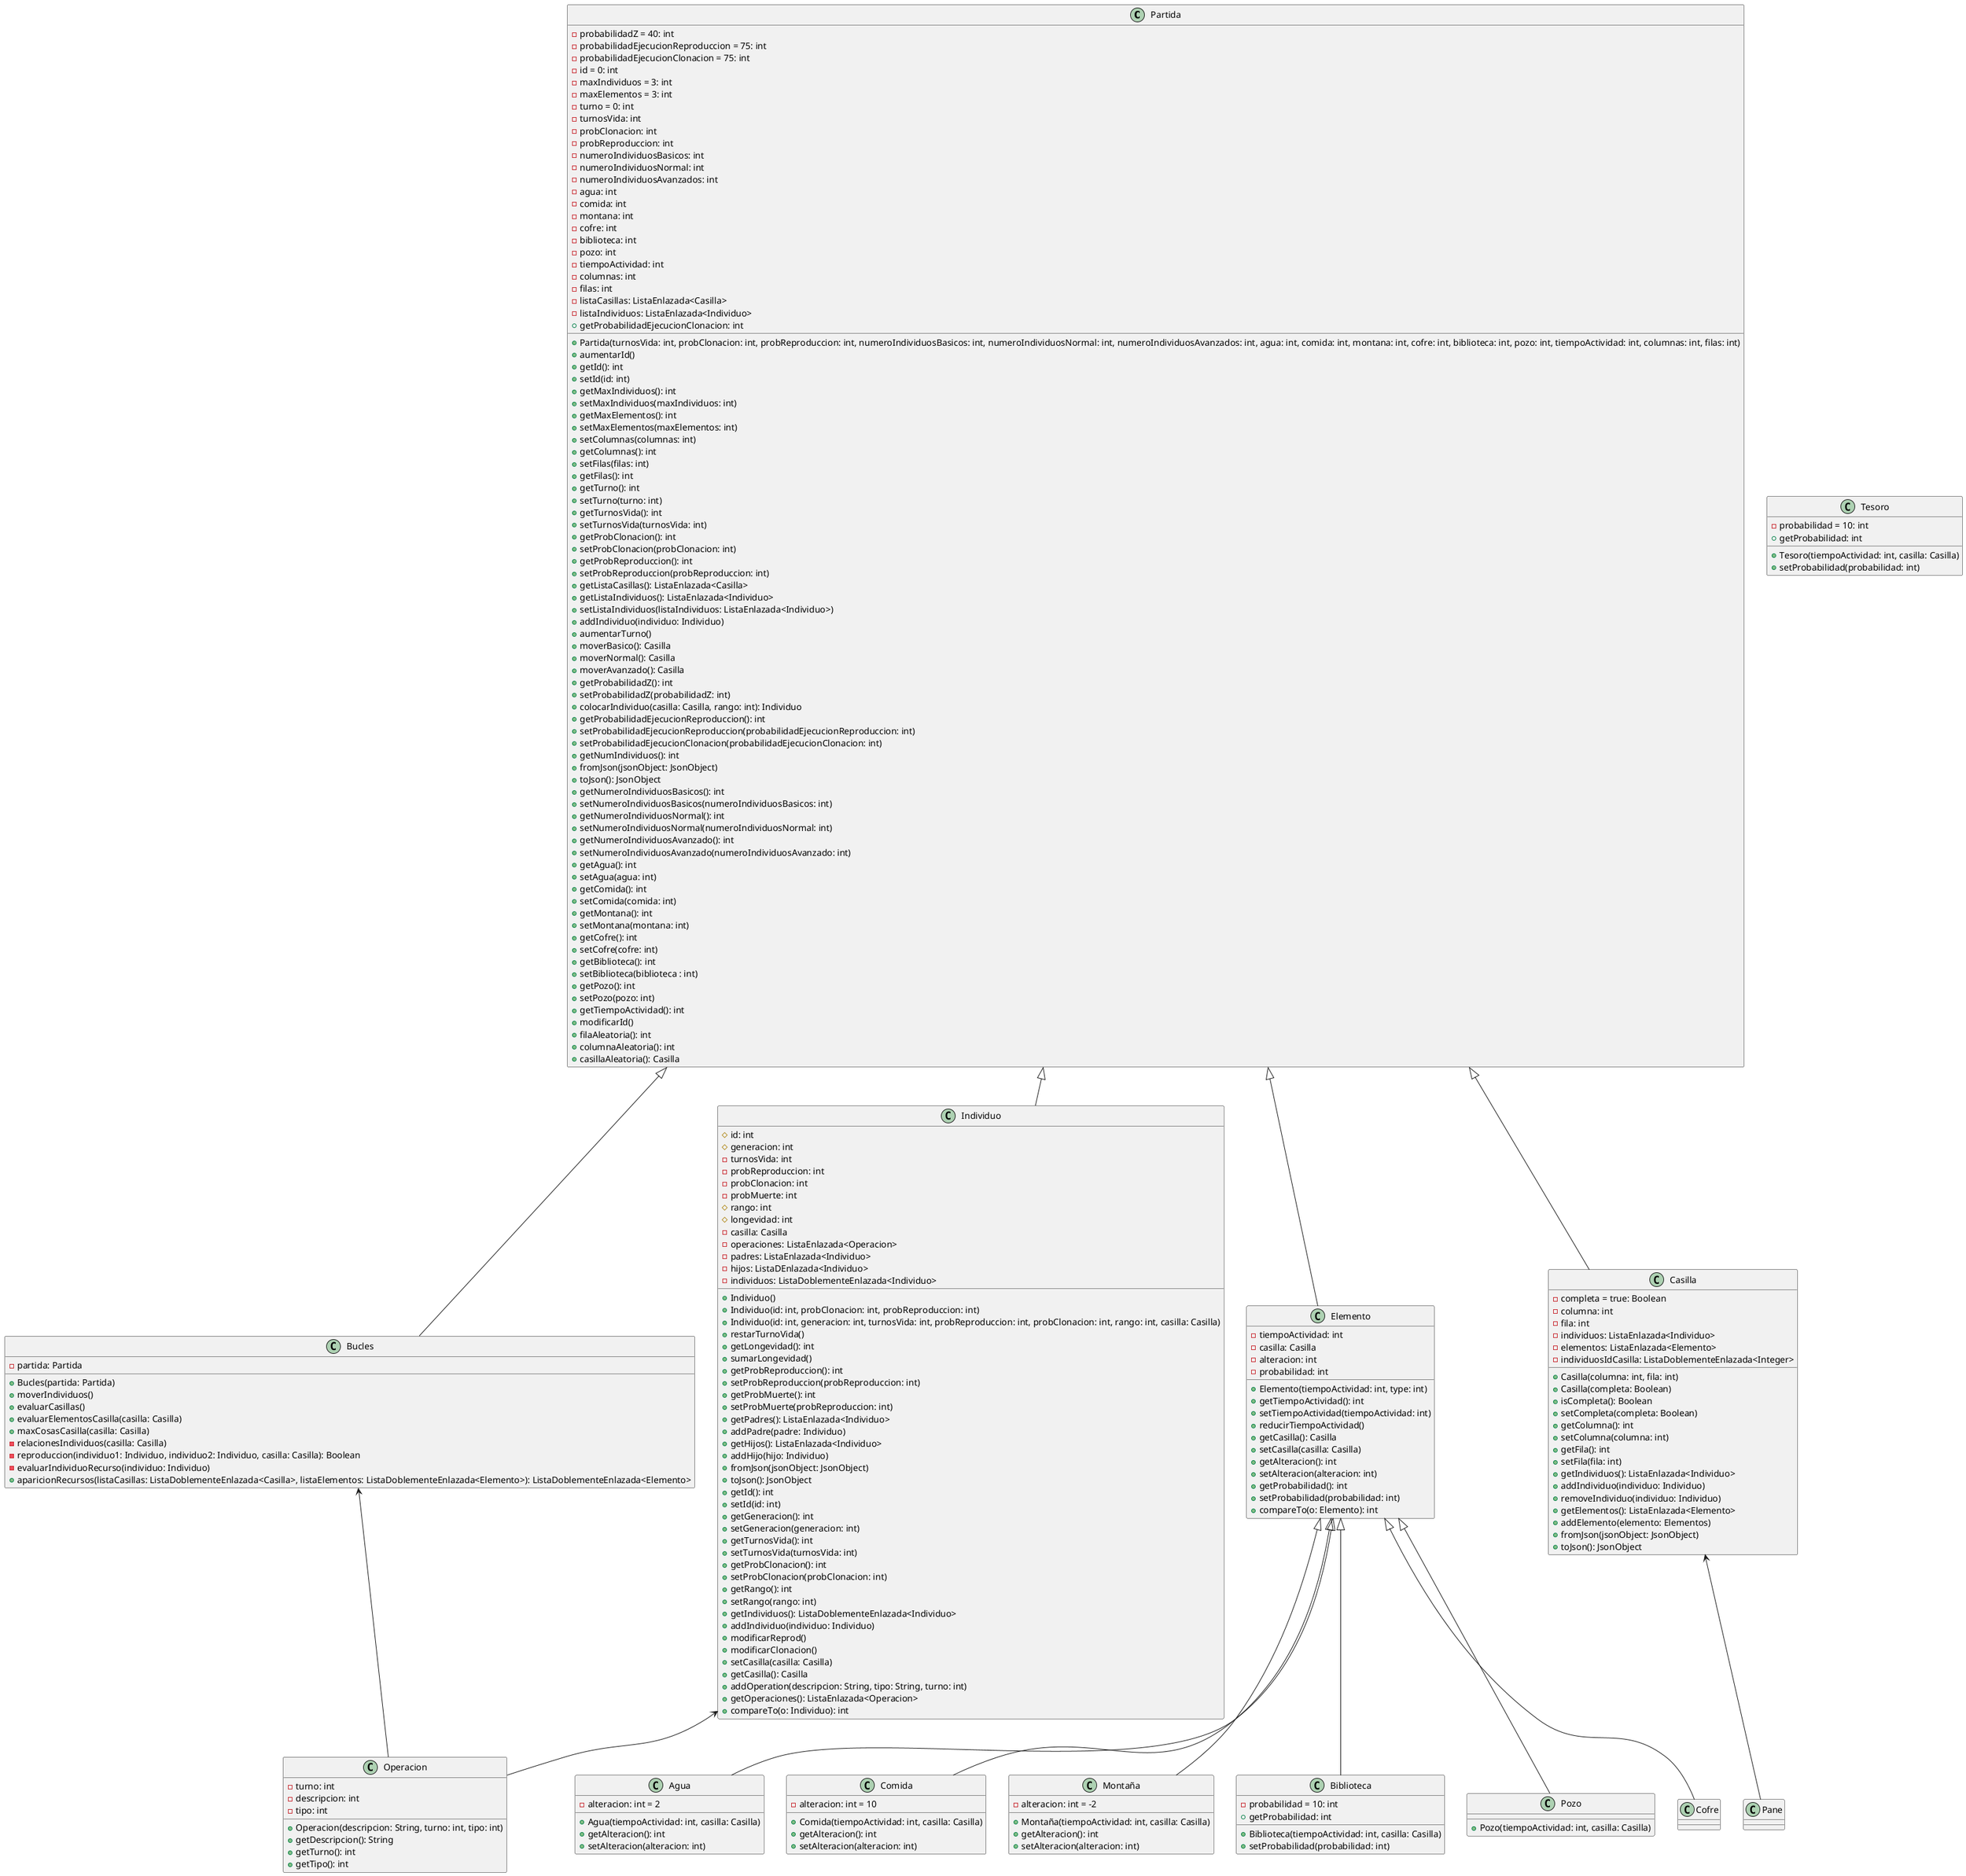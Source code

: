 @startuml
'https://plantuml.com/class-diagram

class Partida
class Bucles
class Elemento
class Individuo
class Casilla
class Operacion

class Agua
class Comida
class Montaña
class Tesoro
class Biblioteca
class Pozo

Partida <|-- Bucles
Partida <|-- Elemento
Partida <|-- Individuo
Partida <|-- Casilla

class Partida{
-probabilidadZ = 40: int
-probabilidadEjecucionReproduccion = 75: int
-probabilidadEjecucionClonacion = 75: int
-id = 0: int
-maxIndividuos = 3: int
-maxElementos = 3: int
-turno = 0: int
-turnosVida: int
-probClonacion: int
-probReproduccion: int
-numeroIndividuosBasicos: int
-numeroIndividuosNormal: int
-numeroIndividuosAvanzados: int
-agua: int
-comida: int
-montana: int
-cofre: int
-biblioteca: int
-pozo: int
-tiempoActividad: int
-columnas: int
-filas: int
-listaCasillas: ListaEnlazada<Casilla>
-listaIndividuos: ListaEnlazada<Individuo>
+Partida(turnosVida: int, probClonacion: int, probReproduccion: int, numeroIndividuosBasicos: int, numeroIndividuosNormal: int, numeroIndividuosAvanzados: int, agua: int, comida: int, montana: int, cofre: int, biblioteca: int, pozo: int, tiempoActividad: int, columnas: int, filas: int)
+aumentarId()
+getId(): int
+setId(id: int)
+getMaxIndividuos(): int
+setMaxIndividuos(maxIndividuos: int)
+getMaxElementos(): int
+setMaxElementos(maxElementos: int)
+setColumnas(columnas: int)
+getColumnas(): int
+setFilas(filas: int)
+getFilas(): int
+getTurno(): int
+setTurno(turno: int)
+getTurnosVida(): int
+setTurnosVida(turnosVida: int)
+getProbClonacion(): int
+setProbClonacion(probClonacion: int)
+getProbReproduccion(): int
+setProbReproduccion(probReproduccion: int)
+getListaCasillas(): ListaEnlazada<Casilla>
+getListaIndividuos(): ListaEnlazada<Individuo>
+setListaIndividuos(listaIndividuos: ListaEnlazada<Individuo>)
+addIndividuo(individuo: Individuo)
+aumentarTurno()
+moverBasico(): Casilla
+moverNormal(): Casilla
+moverAvanzado(): Casilla
+getProbabilidadZ(): int
+setProbabilidadZ(probabilidadZ: int)
+colocarIndividuo(casilla: Casilla, rango: int): Individuo
+getProbabilidadEjecucionReproduccion(): int
+setProbabilidadEjecucionReproduccion(probabilidadEjecucionReproduccion: int)
+getProbabilidadEjecucionClonacion: int
+setProbabilidadEjecucionClonacion(probabilidadEjecucionClonacion: int)
+getNumIndividuos(): int
+fromJson(jsonObject: JsonObject)
+toJson(): JsonObject
+getNumeroIndividuosBasicos(): int
+setNumeroIndividuosBasicos(numeroIndividuosBasicos: int)
+getNumeroIndividuosNormal(): int
+setNumeroIndividuosNormal(numeroIndividuosNormal: int)
+getNumeroIndividuosAvanzado(): int
+setNumeroIndividuosAvanzado(numeroIndividuosAvanzado: int)
+getAgua(): int
+setAgua(agua: int)
+getComida(): int
+setComida(comida: int)
+getMontana(): int
+setMontana(montana: int)
+getCofre(): int
+setCofre(cofre: int)
+getBiblioteca(): int
+setBiblioteca(biblioteca : int)
+getPozo(): int
+setPozo(pozo: int)
+getTiempoActividad(): int
+modificarId()
+filaAleatoria(): int
+columnaAleatoria(): int
+casillaAleatoria(): Casilla
}

class Individuo{
#id: int
#generacion: int
-turnosVida: int
-probReproduccion: int
-probClonacion: int
-probMuerte: int
#rango: int
#longevidad: int
-casilla: Casilla
-operaciones: ListaEnlazada<Operacion>
-padres: ListaEnlazada<Individuo>
-hijos: ListaDEnlazada<Individuo>
-individuos: ListaDoblementeEnlazada<Individuo>
+Individuo()
+Individuo(id: int, probClonacion: int, probReproduccion: int)
+Individuo(id: int, generacion: int, turnosVida: int, probReproduccion: int, probClonacion: int, rango: int, casilla: Casilla)
+restarTurnoVida()
+getLongevidad(): int
+sumarLongevidad()
+getProbReproduccion(): int
+setProbReproduccion(probReproduccion: int)
+getProbMuerte(): int
+setProbMuerte(probReproduccion: int)
+getPadres(): ListaEnlazada<Individuo>
+addPadre(padre: Individuo)
+getHijos(): ListaEnlazada<Individuo>
+addHijo(hijo: Individuo)
+fromJson(jsonObject: JsonObject)
+toJson(): JsonObject
+getId(): int
+setId(id: int)
+getGeneracion(): int
+setGeneracion(generacion: int)
+getTurnosVida(): int
+setTurnosVida(turnosVida: int)
+getProbClonacion(): int
+setProbClonacion(probClonacion: int)
+getRango(): int
+setRango(rango: int)
+getIndividuos(): ListaDoblementeEnlazada<Individuo>
+addIndividuo(individuo: Individuo)
+modificarReprod()
+modificarClonacion()
+setCasilla(casilla: Casilla)
+getCasilla(): Casilla
+addOperation(descripcion: String, tipo: String, turno: int)
+getOperaciones(): ListaEnlazada<Operacion>
+compareTo(o: Individuo): int
}

Elemento <|-- Agua
Elemento <|-- Comida
Elemento <|-- Montaña
Elemento <|-- Cofre
Elemento <|-- Biblioteca
Elemento <|-- Pozo

class Elemento{
-tiempoActividad: int
-casilla: Casilla
-alteracion: int
-probabilidad: int
+Elemento(tiempoActividad: int, type: int)
+getTiempoActividad(): int
+setTiempoActividad(tiempoActividad: int)
+reducirTiempoActividad()
+getCasilla(): Casilla
+setCasilla(casilla: Casilla)
+getAlteracion(): int
+setAlteracion(alteracion: int)
+getProbabilidad(): int
+setProbabilidad(probabilidad: int)
+compareTo(o: Elemento): int
}

class Agua{
-alteracion: int = 2
+Agua(tiempoActividad: int, casilla: Casilla)
+getAlteracion(): int
+setAlteracion(alteracion: int)
}

class Comida{
-alteracion: int = 10
+Comida(tiempoActividad: int, casilla: Casilla)
+getAlteracion(): int
+setAlteracion(alteracion: int)
}

class Montaña{
-alteracion: int = -2
+Montaña(tiempoActividad: int, casilla: Casilla)
+getAlteracion(): int
+setAlteracion(alteracion: int)
}

class Tesoro{
-probabilidad = 10: int
+Tesoro(tiempoActividad: int, casilla: Casilla)
+getProbabilidad: int
+setProbabilidad(probabilidad: int)
}

class Biblioteca{
-probabilidad = 10: int
+Biblioteca(tiempoActividad: int, casilla: Casilla)
+getProbabilidad: int
+setProbabilidad(probabilidad: int)
}

class Pozo{
+Pozo(tiempoActividad: int, casilla: Casilla)
}

class Bucles{
-partida: Partida
+Bucles(partida: Partida)
+moverIndividuos()
+evaluarCasillas()
+evaluarElementosCasilla(casilla: Casilla)
+maxCosasCasilla(casilla: Casilla)
-relacionesIndividuos(casilla: Casilla)
-reproduccion(individuo1: Individuo, individuo2: Individuo, casilla: Casilla): Boolean
-evaluarIndividuoRecurso(individuo: Individuo)
+aparicionRecursos(listaCasillas: ListaDoblementeEnlazada<Casilla>, listaElementos: ListaDoblementeEnlazada<Elemento>): ListaDoblementeEnlazada<Elemento>
}

Casilla <-- Pane

class Casilla{
-completa = true: Boolean
-columna: int
-fila: int
-individuos: ListaEnlazada<Individuo>
-elementos: ListaEnlazada<Elemento>
+Casilla(columna: int, fila: int)
+Casilla(completa: Boolean)
+isCompleta(): Boolean
+setCompleta(completa: Boolean)
+getColumna(): int
+setColumna(columna: int)
+getFila(): int
+setFila(fila: int)
+getIndividuos(): ListaEnlazada<Individuo>
+addIndividuo(individuo: Individuo)
+removeIndividuo(individuo: Individuo)
+getElementos(): ListaEnlazada<Elemento>
+addElemento(elemento: Elementos)
-individuosIdCasilla: ListaDoblementeEnlazada<Integer>
+fromJson(jsonObject: JsonObject)
+toJson(): JsonObject
}

Bucles <-- Operacion
Individuo <-- Operacion

class Operacion{
-turno: int
-descripcion: int
-tipo: int
+Operacion(descripcion: String, turno: int, tipo: int)
+getDescripcion(): String
+getTurno(): int
+getTipo(): int
}

@enduml